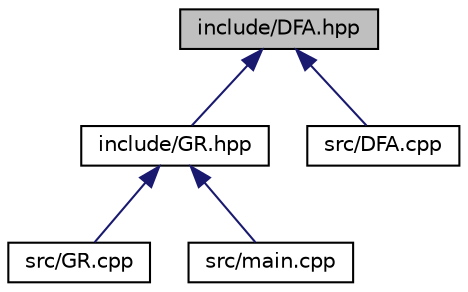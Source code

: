 digraph "include/DFA.hpp"
{
  edge [fontname="Helvetica",fontsize="10",labelfontname="Helvetica",labelfontsize="10"];
  node [fontname="Helvetica",fontsize="10",shape=record];
  Node10 [label="include/DFA.hpp",height=0.2,width=0.4,color="black", fillcolor="grey75", style="filled", fontcolor="black"];
  Node10 -> Node11 [dir="back",color="midnightblue",fontsize="10",style="solid",fontname="Helvetica"];
  Node11 [label="include/GR.hpp",height=0.2,width=0.4,color="black", fillcolor="white", style="filled",URL="$_g_r_8hpp.html",tooltip="Clase GR. "];
  Node11 -> Node12 [dir="back",color="midnightblue",fontsize="10",style="solid",fontname="Helvetica"];
  Node12 [label="src/GR.cpp",height=0.2,width=0.4,color="black", fillcolor="white", style="filled",URL="$_g_r_8cpp_source.html"];
  Node11 -> Node13 [dir="back",color="midnightblue",fontsize="10",style="solid",fontname="Helvetica"];
  Node13 [label="src/main.cpp",height=0.2,width=0.4,color="black", fillcolor="white", style="filled",URL="$main_8cpp_source.html"];
  Node10 -> Node14 [dir="back",color="midnightblue",fontsize="10",style="solid",fontname="Helvetica"];
  Node14 [label="src/DFA.cpp",height=0.2,width=0.4,color="black", fillcolor="white", style="filled",URL="$_d_f_a_8cpp_source.html"];
}
